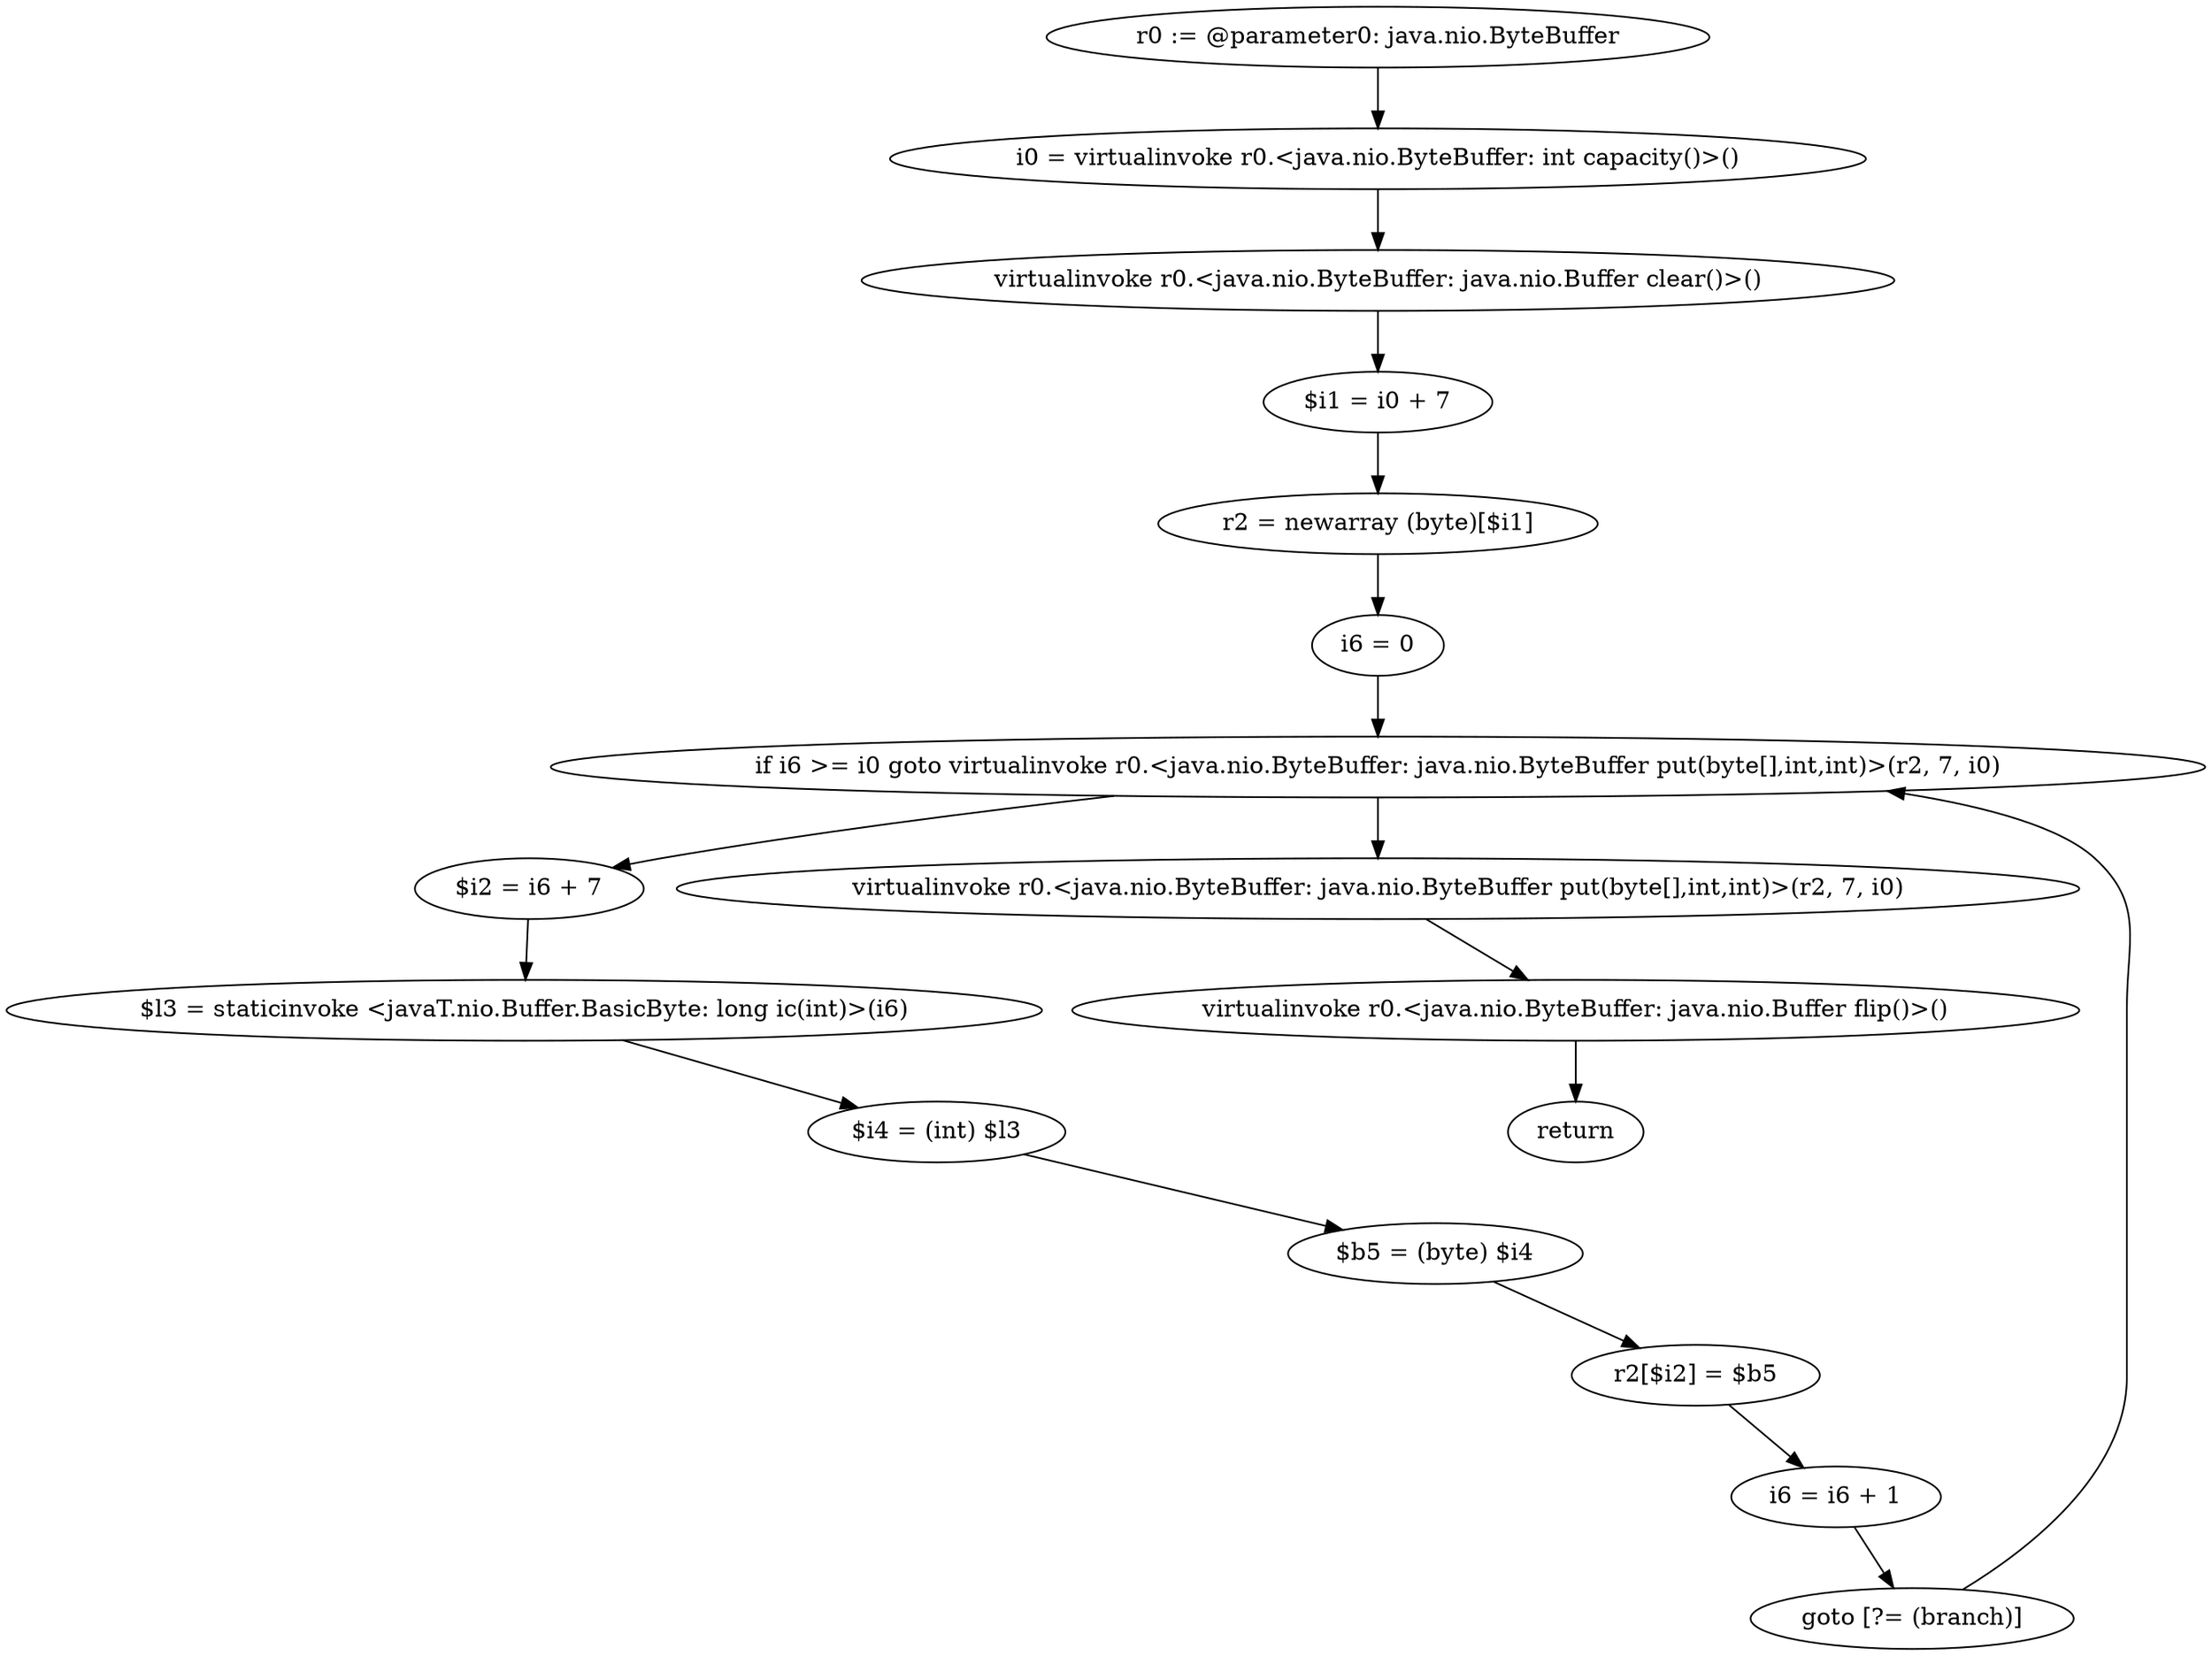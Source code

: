 digraph "unitGraph" {
    "r0 := @parameter0: java.nio.ByteBuffer"
    "i0 = virtualinvoke r0.<java.nio.ByteBuffer: int capacity()>()"
    "virtualinvoke r0.<java.nio.ByteBuffer: java.nio.Buffer clear()>()"
    "$i1 = i0 + 7"
    "r2 = newarray (byte)[$i1]"
    "i6 = 0"
    "if i6 >= i0 goto virtualinvoke r0.<java.nio.ByteBuffer: java.nio.ByteBuffer put(byte[],int,int)>(r2, 7, i0)"
    "$i2 = i6 + 7"
    "$l3 = staticinvoke <javaT.nio.Buffer.BasicByte: long ic(int)>(i6)"
    "$i4 = (int) $l3"
    "$b5 = (byte) $i4"
    "r2[$i2] = $b5"
    "i6 = i6 + 1"
    "goto [?= (branch)]"
    "virtualinvoke r0.<java.nio.ByteBuffer: java.nio.ByteBuffer put(byte[],int,int)>(r2, 7, i0)"
    "virtualinvoke r0.<java.nio.ByteBuffer: java.nio.Buffer flip()>()"
    "return"
    "r0 := @parameter0: java.nio.ByteBuffer"->"i0 = virtualinvoke r0.<java.nio.ByteBuffer: int capacity()>()";
    "i0 = virtualinvoke r0.<java.nio.ByteBuffer: int capacity()>()"->"virtualinvoke r0.<java.nio.ByteBuffer: java.nio.Buffer clear()>()";
    "virtualinvoke r0.<java.nio.ByteBuffer: java.nio.Buffer clear()>()"->"$i1 = i0 + 7";
    "$i1 = i0 + 7"->"r2 = newarray (byte)[$i1]";
    "r2 = newarray (byte)[$i1]"->"i6 = 0";
    "i6 = 0"->"if i6 >= i0 goto virtualinvoke r0.<java.nio.ByteBuffer: java.nio.ByteBuffer put(byte[],int,int)>(r2, 7, i0)";
    "if i6 >= i0 goto virtualinvoke r0.<java.nio.ByteBuffer: java.nio.ByteBuffer put(byte[],int,int)>(r2, 7, i0)"->"$i2 = i6 + 7";
    "if i6 >= i0 goto virtualinvoke r0.<java.nio.ByteBuffer: java.nio.ByteBuffer put(byte[],int,int)>(r2, 7, i0)"->"virtualinvoke r0.<java.nio.ByteBuffer: java.nio.ByteBuffer put(byte[],int,int)>(r2, 7, i0)";
    "$i2 = i6 + 7"->"$l3 = staticinvoke <javaT.nio.Buffer.BasicByte: long ic(int)>(i6)";
    "$l3 = staticinvoke <javaT.nio.Buffer.BasicByte: long ic(int)>(i6)"->"$i4 = (int) $l3";
    "$i4 = (int) $l3"->"$b5 = (byte) $i4";
    "$b5 = (byte) $i4"->"r2[$i2] = $b5";
    "r2[$i2] = $b5"->"i6 = i6 + 1";
    "i6 = i6 + 1"->"goto [?= (branch)]";
    "goto [?= (branch)]"->"if i6 >= i0 goto virtualinvoke r0.<java.nio.ByteBuffer: java.nio.ByteBuffer put(byte[],int,int)>(r2, 7, i0)";
    "virtualinvoke r0.<java.nio.ByteBuffer: java.nio.ByteBuffer put(byte[],int,int)>(r2, 7, i0)"->"virtualinvoke r0.<java.nio.ByteBuffer: java.nio.Buffer flip()>()";
    "virtualinvoke r0.<java.nio.ByteBuffer: java.nio.Buffer flip()>()"->"return";
}
